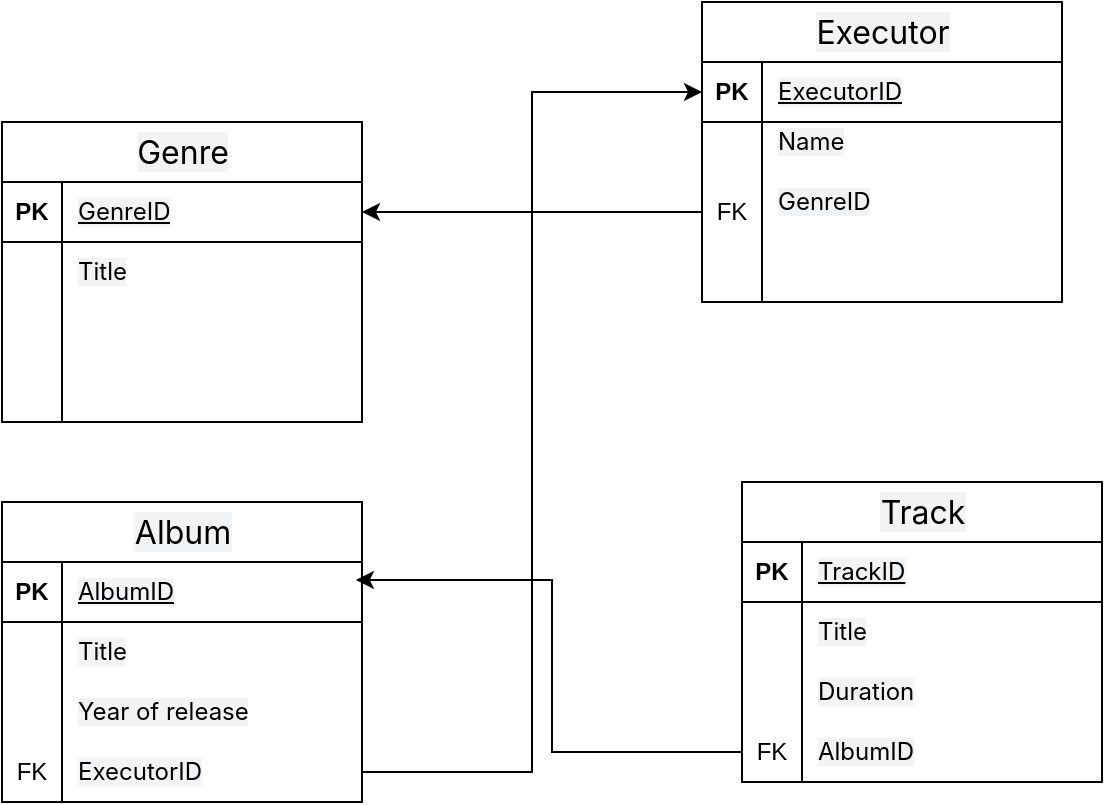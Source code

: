 <mxfile version="24.7.8">
  <diagram name="Страница — 1" id="3Yz79R92j8UkbBnTxZwo">
    <mxGraphModel dx="832" dy="479" grid="1" gridSize="10" guides="1" tooltips="1" connect="1" arrows="1" fold="1" page="1" pageScale="1" pageWidth="827" pageHeight="1169" math="0" shadow="0">
      <root>
        <mxCell id="0" />
        <mxCell id="1" parent="0" />
        <mxCell id="XA-EPeJ0JMDUrYamTfso-7" value="&lt;span style=&quot;font-family: -apple-system, BlinkMacSystemFont, Arial, Helvetica, sans-serif; font-size: 16px; font-weight: 400; text-align: start; white-space: pre-wrap; background-color: rgba(7, 28, 71, 0.05);&quot;&gt;Genre&lt;/span&gt;" style="shape=table;startSize=30;container=1;collapsible=1;childLayout=tableLayout;fixedRows=1;rowLines=0;fontStyle=1;align=center;resizeLast=1;html=1;" vertex="1" parent="1">
          <mxGeometry x="110" y="100" width="180" height="150" as="geometry" />
        </mxCell>
        <mxCell id="XA-EPeJ0JMDUrYamTfso-8" value="" style="shape=tableRow;horizontal=0;startSize=0;swimlaneHead=0;swimlaneBody=0;fillColor=none;collapsible=0;dropTarget=0;points=[[0,0.5],[1,0.5]];portConstraint=eastwest;top=0;left=0;right=0;bottom=1;" vertex="1" parent="XA-EPeJ0JMDUrYamTfso-7">
          <mxGeometry y="30" width="180" height="30" as="geometry" />
        </mxCell>
        <mxCell id="XA-EPeJ0JMDUrYamTfso-9" value="PK" style="shape=partialRectangle;connectable=0;fillColor=none;top=0;left=0;bottom=0;right=0;fontStyle=1;overflow=hidden;whiteSpace=wrap;html=1;" vertex="1" parent="XA-EPeJ0JMDUrYamTfso-8">
          <mxGeometry width="30" height="30" as="geometry">
            <mxRectangle width="30" height="30" as="alternateBounds" />
          </mxGeometry>
        </mxCell>
        <mxCell id="XA-EPeJ0JMDUrYamTfso-10" value="&lt;span style=&quot;font-family: -apple-system, BlinkMacSystemFont, Arial, Helvetica, sans-serif; font-weight: 400; white-space-collapse: preserve; background-color: rgba(7, 28, 71, 0.05);&quot;&gt;GenreID&lt;/span&gt;" style="shape=partialRectangle;connectable=0;fillColor=none;top=0;left=0;bottom=0;right=0;align=left;spacingLeft=6;fontStyle=5;overflow=hidden;whiteSpace=wrap;html=1;" vertex="1" parent="XA-EPeJ0JMDUrYamTfso-8">
          <mxGeometry x="30" width="150" height="30" as="geometry">
            <mxRectangle width="150" height="30" as="alternateBounds" />
          </mxGeometry>
        </mxCell>
        <mxCell id="XA-EPeJ0JMDUrYamTfso-11" value="" style="shape=tableRow;horizontal=0;startSize=0;swimlaneHead=0;swimlaneBody=0;fillColor=none;collapsible=0;dropTarget=0;points=[[0,0.5],[1,0.5]];portConstraint=eastwest;top=0;left=0;right=0;bottom=0;" vertex="1" parent="XA-EPeJ0JMDUrYamTfso-7">
          <mxGeometry y="60" width="180" height="30" as="geometry" />
        </mxCell>
        <mxCell id="XA-EPeJ0JMDUrYamTfso-12" value="" style="shape=partialRectangle;connectable=0;fillColor=none;top=0;left=0;bottom=0;right=0;editable=1;overflow=hidden;whiteSpace=wrap;html=1;" vertex="1" parent="XA-EPeJ0JMDUrYamTfso-11">
          <mxGeometry width="30" height="30" as="geometry">
            <mxRectangle width="30" height="30" as="alternateBounds" />
          </mxGeometry>
        </mxCell>
        <mxCell id="XA-EPeJ0JMDUrYamTfso-13" value="&lt;div&gt;&lt;span style=&quot;font-family: -apple-system, BlinkMacSystemFont, Arial, Helvetica, sans-serif; white-space-collapse: preserve; background-color: rgba(7, 28, 71, 0.05);&quot;&gt;Title&lt;/span&gt;&lt;br&gt;&lt;/div&gt;" style="shape=partialRectangle;connectable=0;fillColor=none;top=0;left=0;bottom=0;right=0;align=left;spacingLeft=6;overflow=hidden;whiteSpace=wrap;html=1;fontSize=12;" vertex="1" parent="XA-EPeJ0JMDUrYamTfso-11">
          <mxGeometry x="30" width="150" height="30" as="geometry">
            <mxRectangle width="150" height="30" as="alternateBounds" />
          </mxGeometry>
        </mxCell>
        <mxCell id="XA-EPeJ0JMDUrYamTfso-14" value="" style="shape=tableRow;horizontal=0;startSize=0;swimlaneHead=0;swimlaneBody=0;fillColor=none;collapsible=0;dropTarget=0;points=[[0,0.5],[1,0.5]];portConstraint=eastwest;top=0;left=0;right=0;bottom=0;" vertex="1" parent="XA-EPeJ0JMDUrYamTfso-7">
          <mxGeometry y="90" width="180" height="30" as="geometry" />
        </mxCell>
        <mxCell id="XA-EPeJ0JMDUrYamTfso-15" value="" style="shape=partialRectangle;connectable=0;fillColor=none;top=0;left=0;bottom=0;right=0;editable=1;overflow=hidden;whiteSpace=wrap;html=1;" vertex="1" parent="XA-EPeJ0JMDUrYamTfso-14">
          <mxGeometry width="30" height="30" as="geometry">
            <mxRectangle width="30" height="30" as="alternateBounds" />
          </mxGeometry>
        </mxCell>
        <mxCell id="XA-EPeJ0JMDUrYamTfso-16" value="" style="shape=partialRectangle;connectable=0;fillColor=none;top=0;left=0;bottom=0;right=0;align=left;spacingLeft=6;overflow=hidden;whiteSpace=wrap;html=1;" vertex="1" parent="XA-EPeJ0JMDUrYamTfso-14">
          <mxGeometry x="30" width="150" height="30" as="geometry">
            <mxRectangle width="150" height="30" as="alternateBounds" />
          </mxGeometry>
        </mxCell>
        <mxCell id="XA-EPeJ0JMDUrYamTfso-17" value="" style="shape=tableRow;horizontal=0;startSize=0;swimlaneHead=0;swimlaneBody=0;fillColor=none;collapsible=0;dropTarget=0;points=[[0,0.5],[1,0.5]];portConstraint=eastwest;top=0;left=0;right=0;bottom=0;" vertex="1" parent="XA-EPeJ0JMDUrYamTfso-7">
          <mxGeometry y="120" width="180" height="30" as="geometry" />
        </mxCell>
        <mxCell id="XA-EPeJ0JMDUrYamTfso-18" value="" style="shape=partialRectangle;connectable=0;fillColor=none;top=0;left=0;bottom=0;right=0;editable=1;overflow=hidden;whiteSpace=wrap;html=1;" vertex="1" parent="XA-EPeJ0JMDUrYamTfso-17">
          <mxGeometry width="30" height="30" as="geometry">
            <mxRectangle width="30" height="30" as="alternateBounds" />
          </mxGeometry>
        </mxCell>
        <mxCell id="XA-EPeJ0JMDUrYamTfso-19" value="" style="shape=partialRectangle;connectable=0;fillColor=none;top=0;left=0;bottom=0;right=0;align=left;spacingLeft=6;overflow=hidden;whiteSpace=wrap;html=1;" vertex="1" parent="XA-EPeJ0JMDUrYamTfso-17">
          <mxGeometry x="30" width="150" height="30" as="geometry">
            <mxRectangle width="150" height="30" as="alternateBounds" />
          </mxGeometry>
        </mxCell>
        <mxCell id="XA-EPeJ0JMDUrYamTfso-20" value="&lt;span style=&quot;font-family: -apple-system, BlinkMacSystemFont, Arial, Helvetica, sans-serif; font-size: 16px; font-weight: 400; text-align: start; white-space: pre-wrap; background-color: rgba(7, 28, 71, 0.05);&quot;&gt;Executor&lt;/span&gt;" style="shape=table;startSize=30;container=1;collapsible=1;childLayout=tableLayout;fixedRows=1;rowLines=0;fontStyle=1;align=center;resizeLast=1;html=1;" vertex="1" parent="1">
          <mxGeometry x="460" y="40" width="180" height="150" as="geometry" />
        </mxCell>
        <mxCell id="XA-EPeJ0JMDUrYamTfso-21" value="" style="shape=tableRow;horizontal=0;startSize=0;swimlaneHead=0;swimlaneBody=0;fillColor=none;collapsible=0;dropTarget=0;points=[[0,0.5],[1,0.5]];portConstraint=eastwest;top=0;left=0;right=0;bottom=1;" vertex="1" parent="XA-EPeJ0JMDUrYamTfso-20">
          <mxGeometry y="30" width="180" height="30" as="geometry" />
        </mxCell>
        <mxCell id="XA-EPeJ0JMDUrYamTfso-22" value="PK" style="shape=partialRectangle;connectable=0;fillColor=none;top=0;left=0;bottom=0;right=0;fontStyle=1;overflow=hidden;whiteSpace=wrap;html=1;" vertex="1" parent="XA-EPeJ0JMDUrYamTfso-21">
          <mxGeometry width="30" height="30" as="geometry">
            <mxRectangle width="30" height="30" as="alternateBounds" />
          </mxGeometry>
        </mxCell>
        <mxCell id="XA-EPeJ0JMDUrYamTfso-23" value="&lt;span style=&quot;font-family: -apple-system, BlinkMacSystemFont, Arial, Helvetica, sans-serif; font-weight: 400; white-space-collapse: preserve; background-color: rgba(7, 28, 71, 0.05);&quot;&gt;ExecutorID&lt;/span&gt;" style="shape=partialRectangle;connectable=0;fillColor=none;top=0;left=0;bottom=0;right=0;align=left;spacingLeft=6;fontStyle=5;overflow=hidden;whiteSpace=wrap;html=1;" vertex="1" parent="XA-EPeJ0JMDUrYamTfso-21">
          <mxGeometry x="30" width="150" height="30" as="geometry">
            <mxRectangle width="150" height="30" as="alternateBounds" />
          </mxGeometry>
        </mxCell>
        <mxCell id="XA-EPeJ0JMDUrYamTfso-24" value="" style="shape=tableRow;horizontal=0;startSize=0;swimlaneHead=0;swimlaneBody=0;fillColor=none;collapsible=0;dropTarget=0;points=[[0,0.5],[1,0.5]];portConstraint=eastwest;top=0;left=0;right=0;bottom=0;" vertex="1" parent="XA-EPeJ0JMDUrYamTfso-20">
          <mxGeometry y="60" width="180" height="30" as="geometry" />
        </mxCell>
        <mxCell id="XA-EPeJ0JMDUrYamTfso-25" value="" style="shape=partialRectangle;connectable=0;fillColor=none;top=0;left=0;bottom=0;right=0;editable=1;overflow=hidden;whiteSpace=wrap;html=1;" vertex="1" parent="XA-EPeJ0JMDUrYamTfso-24">
          <mxGeometry width="30" height="30" as="geometry">
            <mxRectangle width="30" height="30" as="alternateBounds" />
          </mxGeometry>
        </mxCell>
        <mxCell id="XA-EPeJ0JMDUrYamTfso-26" value="&lt;span style=&quot;color: rgb(0, 0, 0); font-family: -apple-system, BlinkMacSystemFont, Arial, Helvetica, sans-serif; font-size: 12px; font-style: normal; font-variant-ligatures: normal; font-variant-caps: normal; font-weight: 400; letter-spacing: normal; orphans: 2; text-align: start; text-indent: 0px; text-transform: none; widows: 2; word-spacing: 0px; -webkit-text-stroke-width: 0px; white-space: pre-wrap; background-color: rgba(7, 28, 71, 0.05); text-decoration-thickness: initial; text-decoration-style: initial; text-decoration-color: initial; float: none; display: inline !important;&quot;&gt;Name&lt;/span&gt;&lt;div&gt;&lt;br/&gt;&lt;/div&gt;" style="shape=partialRectangle;connectable=0;fillColor=none;top=0;left=0;bottom=0;right=0;align=left;spacingLeft=6;overflow=hidden;whiteSpace=wrap;html=1;fontSize=12;" vertex="1" parent="XA-EPeJ0JMDUrYamTfso-24">
          <mxGeometry x="30" width="150" height="30" as="geometry">
            <mxRectangle width="150" height="30" as="alternateBounds" />
          </mxGeometry>
        </mxCell>
        <mxCell id="XA-EPeJ0JMDUrYamTfso-27" value="" style="shape=tableRow;horizontal=0;startSize=0;swimlaneHead=0;swimlaneBody=0;fillColor=none;collapsible=0;dropTarget=0;points=[[0,0.5],[1,0.5]];portConstraint=eastwest;top=0;left=0;right=0;bottom=0;" vertex="1" parent="XA-EPeJ0JMDUrYamTfso-20">
          <mxGeometry y="90" width="180" height="30" as="geometry" />
        </mxCell>
        <mxCell id="XA-EPeJ0JMDUrYamTfso-28" value="FK" style="shape=partialRectangle;connectable=0;fillColor=none;top=0;left=0;bottom=0;right=0;editable=1;overflow=hidden;whiteSpace=wrap;html=1;" vertex="1" parent="XA-EPeJ0JMDUrYamTfso-27">
          <mxGeometry width="30" height="30" as="geometry">
            <mxRectangle width="30" height="30" as="alternateBounds" />
          </mxGeometry>
        </mxCell>
        <mxCell id="XA-EPeJ0JMDUrYamTfso-29" value="&lt;span style=&quot;color: rgb(0, 0, 0); font-family: -apple-system, BlinkMacSystemFont, Arial, Helvetica, sans-serif; font-size: 12px; font-style: normal; font-variant-ligatures: normal; font-variant-caps: normal; font-weight: 400; letter-spacing: normal; orphans: 2; text-align: start; text-indent: 0px; text-transform: none; widows: 2; word-spacing: 0px; -webkit-text-stroke-width: 0px; white-space: pre-wrap; background-color: rgba(7, 28, 71, 0.05); text-decoration-thickness: initial; text-decoration-style: initial; text-decoration-color: initial; float: none; display: inline !important;&quot;&gt;GenreID&lt;/span&gt;&lt;div&gt;&lt;br&gt;&lt;/div&gt;" style="shape=partialRectangle;connectable=0;fillColor=none;top=0;left=0;bottom=0;right=0;align=left;spacingLeft=6;overflow=hidden;whiteSpace=wrap;html=1;fontSize=12;" vertex="1" parent="XA-EPeJ0JMDUrYamTfso-27">
          <mxGeometry x="30" width="150" height="30" as="geometry">
            <mxRectangle width="150" height="30" as="alternateBounds" />
          </mxGeometry>
        </mxCell>
        <mxCell id="XA-EPeJ0JMDUrYamTfso-30" value="" style="shape=tableRow;horizontal=0;startSize=0;swimlaneHead=0;swimlaneBody=0;fillColor=none;collapsible=0;dropTarget=0;points=[[0,0.5],[1,0.5]];portConstraint=eastwest;top=0;left=0;right=0;bottom=0;" vertex="1" parent="XA-EPeJ0JMDUrYamTfso-20">
          <mxGeometry y="120" width="180" height="30" as="geometry" />
        </mxCell>
        <mxCell id="XA-EPeJ0JMDUrYamTfso-31" value="" style="shape=partialRectangle;connectable=0;fillColor=none;top=0;left=0;bottom=0;right=0;editable=1;overflow=hidden;whiteSpace=wrap;html=1;" vertex="1" parent="XA-EPeJ0JMDUrYamTfso-30">
          <mxGeometry width="30" height="30" as="geometry">
            <mxRectangle width="30" height="30" as="alternateBounds" />
          </mxGeometry>
        </mxCell>
        <mxCell id="XA-EPeJ0JMDUrYamTfso-32" value="" style="shape=partialRectangle;connectable=0;fillColor=none;top=0;left=0;bottom=0;right=0;align=left;spacingLeft=6;overflow=hidden;whiteSpace=wrap;html=1;" vertex="1" parent="XA-EPeJ0JMDUrYamTfso-30">
          <mxGeometry x="30" width="150" height="30" as="geometry">
            <mxRectangle width="150" height="30" as="alternateBounds" />
          </mxGeometry>
        </mxCell>
        <mxCell id="XA-EPeJ0JMDUrYamTfso-33" value="&lt;span style=&quot;font-family: -apple-system, BlinkMacSystemFont, Arial, Helvetica, sans-serif; font-size: 16px; font-weight: 400; text-align: start; white-space: pre-wrap; background-color: rgba(7, 28, 71, 0.05);&quot;&gt;Album&lt;/span&gt;" style="shape=table;startSize=30;container=1;collapsible=1;childLayout=tableLayout;fixedRows=1;rowLines=0;fontStyle=1;align=center;resizeLast=1;html=1;" vertex="1" parent="1">
          <mxGeometry x="110" y="290" width="180" height="150" as="geometry" />
        </mxCell>
        <mxCell id="XA-EPeJ0JMDUrYamTfso-34" value="" style="shape=tableRow;horizontal=0;startSize=0;swimlaneHead=0;swimlaneBody=0;fillColor=none;collapsible=0;dropTarget=0;points=[[0,0.5],[1,0.5]];portConstraint=eastwest;top=0;left=0;right=0;bottom=1;" vertex="1" parent="XA-EPeJ0JMDUrYamTfso-33">
          <mxGeometry y="30" width="180" height="30" as="geometry" />
        </mxCell>
        <mxCell id="XA-EPeJ0JMDUrYamTfso-35" value="PK" style="shape=partialRectangle;connectable=0;fillColor=none;top=0;left=0;bottom=0;right=0;fontStyle=1;overflow=hidden;whiteSpace=wrap;html=1;" vertex="1" parent="XA-EPeJ0JMDUrYamTfso-34">
          <mxGeometry width="30" height="30" as="geometry">
            <mxRectangle width="30" height="30" as="alternateBounds" />
          </mxGeometry>
        </mxCell>
        <mxCell id="XA-EPeJ0JMDUrYamTfso-36" value="&lt;span style=&quot;font-family: -apple-system, BlinkMacSystemFont, Arial, Helvetica, sans-serif; font-weight: 400; white-space-collapse: preserve; background-color: rgba(7, 28, 71, 0.05);&quot;&gt;AlbumID&lt;/span&gt;" style="shape=partialRectangle;connectable=0;fillColor=none;top=0;left=0;bottom=0;right=0;align=left;spacingLeft=6;fontStyle=5;overflow=hidden;whiteSpace=wrap;html=1;" vertex="1" parent="XA-EPeJ0JMDUrYamTfso-34">
          <mxGeometry x="30" width="150" height="30" as="geometry">
            <mxRectangle width="150" height="30" as="alternateBounds" />
          </mxGeometry>
        </mxCell>
        <mxCell id="XA-EPeJ0JMDUrYamTfso-37" value="" style="shape=tableRow;horizontal=0;startSize=0;swimlaneHead=0;swimlaneBody=0;fillColor=none;collapsible=0;dropTarget=0;points=[[0,0.5],[1,0.5]];portConstraint=eastwest;top=0;left=0;right=0;bottom=0;" vertex="1" parent="XA-EPeJ0JMDUrYamTfso-33">
          <mxGeometry y="60" width="180" height="30" as="geometry" />
        </mxCell>
        <mxCell id="XA-EPeJ0JMDUrYamTfso-38" value="" style="shape=partialRectangle;connectable=0;fillColor=none;top=0;left=0;bottom=0;right=0;editable=1;overflow=hidden;whiteSpace=wrap;html=1;" vertex="1" parent="XA-EPeJ0JMDUrYamTfso-37">
          <mxGeometry width="30" height="30" as="geometry">
            <mxRectangle width="30" height="30" as="alternateBounds" />
          </mxGeometry>
        </mxCell>
        <mxCell id="XA-EPeJ0JMDUrYamTfso-39" value="&lt;div&gt;&lt;span style=&quot;background-color: rgba(7, 28, 71, 0.05); font-family: -apple-system, BlinkMacSystemFont, Arial, Helvetica, sans-serif; white-space-collapse: preserve;&quot;&gt;Title&lt;/span&gt;&lt;br&gt;&lt;/div&gt;" style="shape=partialRectangle;connectable=0;fillColor=none;top=0;left=0;bottom=0;right=0;align=left;spacingLeft=6;overflow=hidden;whiteSpace=wrap;html=1;" vertex="1" parent="XA-EPeJ0JMDUrYamTfso-37">
          <mxGeometry x="30" width="150" height="30" as="geometry">
            <mxRectangle width="150" height="30" as="alternateBounds" />
          </mxGeometry>
        </mxCell>
        <mxCell id="XA-EPeJ0JMDUrYamTfso-40" value="" style="shape=tableRow;horizontal=0;startSize=0;swimlaneHead=0;swimlaneBody=0;fillColor=none;collapsible=0;dropTarget=0;points=[[0,0.5],[1,0.5]];portConstraint=eastwest;top=0;left=0;right=0;bottom=0;" vertex="1" parent="XA-EPeJ0JMDUrYamTfso-33">
          <mxGeometry y="90" width="180" height="30" as="geometry" />
        </mxCell>
        <mxCell id="XA-EPeJ0JMDUrYamTfso-41" value="" style="shape=partialRectangle;connectable=0;fillColor=none;top=0;left=0;bottom=0;right=0;editable=1;overflow=hidden;whiteSpace=wrap;html=1;" vertex="1" parent="XA-EPeJ0JMDUrYamTfso-40">
          <mxGeometry width="30" height="30" as="geometry">
            <mxRectangle width="30" height="30" as="alternateBounds" />
          </mxGeometry>
        </mxCell>
        <mxCell id="XA-EPeJ0JMDUrYamTfso-42" value="&lt;span style=&quot;font-family: -apple-system, BlinkMacSystemFont, Arial, Helvetica, sans-serif; white-space-collapse: preserve; background-color: rgba(7, 28, 71, 0.05);&quot;&gt;Year of release&lt;/span&gt;" style="shape=partialRectangle;connectable=0;fillColor=none;top=0;left=0;bottom=0;right=0;align=left;spacingLeft=6;overflow=hidden;whiteSpace=wrap;html=1;" vertex="1" parent="XA-EPeJ0JMDUrYamTfso-40">
          <mxGeometry x="30" width="150" height="30" as="geometry">
            <mxRectangle width="150" height="30" as="alternateBounds" />
          </mxGeometry>
        </mxCell>
        <mxCell id="XA-EPeJ0JMDUrYamTfso-43" value="" style="shape=tableRow;horizontal=0;startSize=0;swimlaneHead=0;swimlaneBody=0;fillColor=none;collapsible=0;dropTarget=0;points=[[0,0.5],[1,0.5]];portConstraint=eastwest;top=0;left=0;right=0;bottom=0;" vertex="1" parent="XA-EPeJ0JMDUrYamTfso-33">
          <mxGeometry y="120" width="180" height="30" as="geometry" />
        </mxCell>
        <mxCell id="XA-EPeJ0JMDUrYamTfso-44" value="FK" style="shape=partialRectangle;connectable=0;fillColor=none;top=0;left=0;bottom=0;right=0;editable=1;overflow=hidden;whiteSpace=wrap;html=1;" vertex="1" parent="XA-EPeJ0JMDUrYamTfso-43">
          <mxGeometry width="30" height="30" as="geometry">
            <mxRectangle width="30" height="30" as="alternateBounds" />
          </mxGeometry>
        </mxCell>
        <mxCell id="XA-EPeJ0JMDUrYamTfso-45" value="&lt;span style=&quot;font-family: -apple-system, BlinkMacSystemFont, Arial, Helvetica, sans-serif; white-space-collapse: preserve; background-color: rgba(7, 28, 71, 0.05);&quot;&gt;ExecutorID&lt;/span&gt;" style="shape=partialRectangle;connectable=0;fillColor=none;top=0;left=0;bottom=0;right=0;align=left;spacingLeft=6;overflow=hidden;whiteSpace=wrap;html=1;" vertex="1" parent="XA-EPeJ0JMDUrYamTfso-43">
          <mxGeometry x="30" width="150" height="30" as="geometry">
            <mxRectangle width="150" height="30" as="alternateBounds" />
          </mxGeometry>
        </mxCell>
        <mxCell id="XA-EPeJ0JMDUrYamTfso-46" value="&lt;span style=&quot;font-family: -apple-system, BlinkMacSystemFont, Arial, Helvetica, sans-serif; font-size: 16px; font-weight: 400; text-align: start; white-space: pre-wrap; background-color: rgba(7, 28, 71, 0.05);&quot;&gt;Track&lt;/span&gt;" style="shape=table;startSize=30;container=1;collapsible=1;childLayout=tableLayout;fixedRows=1;rowLines=0;fontStyle=1;align=center;resizeLast=1;html=1;" vertex="1" parent="1">
          <mxGeometry x="480" y="280" width="180" height="150" as="geometry" />
        </mxCell>
        <mxCell id="XA-EPeJ0JMDUrYamTfso-47" value="" style="shape=tableRow;horizontal=0;startSize=0;swimlaneHead=0;swimlaneBody=0;fillColor=none;collapsible=0;dropTarget=0;points=[[0,0.5],[1,0.5]];portConstraint=eastwest;top=0;left=0;right=0;bottom=1;" vertex="1" parent="XA-EPeJ0JMDUrYamTfso-46">
          <mxGeometry y="30" width="180" height="30" as="geometry" />
        </mxCell>
        <mxCell id="XA-EPeJ0JMDUrYamTfso-48" value="PK" style="shape=partialRectangle;connectable=0;fillColor=none;top=0;left=0;bottom=0;right=0;fontStyle=1;overflow=hidden;whiteSpace=wrap;html=1;" vertex="1" parent="XA-EPeJ0JMDUrYamTfso-47">
          <mxGeometry width="30" height="30" as="geometry">
            <mxRectangle width="30" height="30" as="alternateBounds" />
          </mxGeometry>
        </mxCell>
        <mxCell id="XA-EPeJ0JMDUrYamTfso-49" value="&lt;span style=&quot;font-family: -apple-system, BlinkMacSystemFont, Arial, Helvetica, sans-serif; font-weight: 400; white-space-collapse: preserve; background-color: rgba(7, 28, 71, 0.05);&quot;&gt;TrackID&lt;/span&gt;" style="shape=partialRectangle;connectable=0;fillColor=none;top=0;left=0;bottom=0;right=0;align=left;spacingLeft=6;fontStyle=5;overflow=hidden;whiteSpace=wrap;html=1;" vertex="1" parent="XA-EPeJ0JMDUrYamTfso-47">
          <mxGeometry x="30" width="150" height="30" as="geometry">
            <mxRectangle width="150" height="30" as="alternateBounds" />
          </mxGeometry>
        </mxCell>
        <mxCell id="XA-EPeJ0JMDUrYamTfso-50" value="" style="shape=tableRow;horizontal=0;startSize=0;swimlaneHead=0;swimlaneBody=0;fillColor=none;collapsible=0;dropTarget=0;points=[[0,0.5],[1,0.5]];portConstraint=eastwest;top=0;left=0;right=0;bottom=0;" vertex="1" parent="XA-EPeJ0JMDUrYamTfso-46">
          <mxGeometry y="60" width="180" height="30" as="geometry" />
        </mxCell>
        <mxCell id="XA-EPeJ0JMDUrYamTfso-51" value="" style="shape=partialRectangle;connectable=0;fillColor=none;top=0;left=0;bottom=0;right=0;editable=1;overflow=hidden;whiteSpace=wrap;html=1;" vertex="1" parent="XA-EPeJ0JMDUrYamTfso-50">
          <mxGeometry width="30" height="30" as="geometry">
            <mxRectangle width="30" height="30" as="alternateBounds" />
          </mxGeometry>
        </mxCell>
        <mxCell id="XA-EPeJ0JMDUrYamTfso-52" value="&lt;span style=&quot;font-family: -apple-system, BlinkMacSystemFont, Arial, Helvetica, sans-serif; white-space-collapse: preserve; background-color: rgba(7, 28, 71, 0.05);&quot;&gt;Title&lt;/span&gt;" style="shape=partialRectangle;connectable=0;fillColor=none;top=0;left=0;bottom=0;right=0;align=left;spacingLeft=6;overflow=hidden;whiteSpace=wrap;html=1;" vertex="1" parent="XA-EPeJ0JMDUrYamTfso-50">
          <mxGeometry x="30" width="150" height="30" as="geometry">
            <mxRectangle width="150" height="30" as="alternateBounds" />
          </mxGeometry>
        </mxCell>
        <mxCell id="XA-EPeJ0JMDUrYamTfso-53" value="" style="shape=tableRow;horizontal=0;startSize=0;swimlaneHead=0;swimlaneBody=0;fillColor=none;collapsible=0;dropTarget=0;points=[[0,0.5],[1,0.5]];portConstraint=eastwest;top=0;left=0;right=0;bottom=0;" vertex="1" parent="XA-EPeJ0JMDUrYamTfso-46">
          <mxGeometry y="90" width="180" height="30" as="geometry" />
        </mxCell>
        <mxCell id="XA-EPeJ0JMDUrYamTfso-54" value="" style="shape=partialRectangle;connectable=0;fillColor=none;top=0;left=0;bottom=0;right=0;editable=1;overflow=hidden;whiteSpace=wrap;html=1;" vertex="1" parent="XA-EPeJ0JMDUrYamTfso-53">
          <mxGeometry width="30" height="30" as="geometry">
            <mxRectangle width="30" height="30" as="alternateBounds" />
          </mxGeometry>
        </mxCell>
        <mxCell id="XA-EPeJ0JMDUrYamTfso-55" value="&lt;span style=&quot;font-family: -apple-system, BlinkMacSystemFont, Arial, Helvetica, sans-serif; white-space-collapse: preserve; background-color: rgba(7, 28, 71, 0.05);&quot;&gt;Duration&lt;/span&gt;" style="shape=partialRectangle;connectable=0;fillColor=none;top=0;left=0;bottom=0;right=0;align=left;spacingLeft=6;overflow=hidden;whiteSpace=wrap;html=1;" vertex="1" parent="XA-EPeJ0JMDUrYamTfso-53">
          <mxGeometry x="30" width="150" height="30" as="geometry">
            <mxRectangle width="150" height="30" as="alternateBounds" />
          </mxGeometry>
        </mxCell>
        <mxCell id="XA-EPeJ0JMDUrYamTfso-56" value="" style="shape=tableRow;horizontal=0;startSize=0;swimlaneHead=0;swimlaneBody=0;fillColor=none;collapsible=0;dropTarget=0;points=[[0,0.5],[1,0.5]];portConstraint=eastwest;top=0;left=0;right=0;bottom=0;" vertex="1" parent="XA-EPeJ0JMDUrYamTfso-46">
          <mxGeometry y="120" width="180" height="30" as="geometry" />
        </mxCell>
        <mxCell id="XA-EPeJ0JMDUrYamTfso-57" value="FK" style="shape=partialRectangle;connectable=0;fillColor=none;top=0;left=0;bottom=0;right=0;editable=1;overflow=hidden;whiteSpace=wrap;html=1;" vertex="1" parent="XA-EPeJ0JMDUrYamTfso-56">
          <mxGeometry width="30" height="30" as="geometry">
            <mxRectangle width="30" height="30" as="alternateBounds" />
          </mxGeometry>
        </mxCell>
        <mxCell id="XA-EPeJ0JMDUrYamTfso-58" value="&lt;span style=&quot;font-family: -apple-system, BlinkMacSystemFont, Arial, Helvetica, sans-serif; white-space-collapse: preserve; background-color: rgba(7, 28, 71, 0.05);&quot;&gt;AlbumID&lt;/span&gt;" style="shape=partialRectangle;connectable=0;fillColor=none;top=0;left=0;bottom=0;right=0;align=left;spacingLeft=6;overflow=hidden;whiteSpace=wrap;html=1;" vertex="1" parent="XA-EPeJ0JMDUrYamTfso-56">
          <mxGeometry x="30" width="150" height="30" as="geometry">
            <mxRectangle width="150" height="30" as="alternateBounds" />
          </mxGeometry>
        </mxCell>
        <mxCell id="XA-EPeJ0JMDUrYamTfso-92" style="edgeStyle=orthogonalEdgeStyle;rounded=0;orthogonalLoop=1;jettySize=auto;html=1;entryX=0;entryY=0.5;entryDx=0;entryDy=0;" edge="1" parent="1" source="XA-EPeJ0JMDUrYamTfso-43" target="XA-EPeJ0JMDUrYamTfso-21">
          <mxGeometry relative="1" as="geometry" />
        </mxCell>
        <mxCell id="XA-EPeJ0JMDUrYamTfso-93" style="edgeStyle=orthogonalEdgeStyle;rounded=0;orthogonalLoop=1;jettySize=auto;html=1;entryX=0.983;entryY=0.3;entryDx=0;entryDy=0;entryPerimeter=0;" edge="1" parent="1" source="XA-EPeJ0JMDUrYamTfso-56" target="XA-EPeJ0JMDUrYamTfso-34">
          <mxGeometry relative="1" as="geometry" />
        </mxCell>
        <mxCell id="XA-EPeJ0JMDUrYamTfso-94" style="edgeStyle=orthogonalEdgeStyle;rounded=0;orthogonalLoop=1;jettySize=auto;html=1;entryX=1;entryY=0.5;entryDx=0;entryDy=0;" edge="1" parent="1" source="XA-EPeJ0JMDUrYamTfso-27" target="XA-EPeJ0JMDUrYamTfso-8">
          <mxGeometry relative="1" as="geometry" />
        </mxCell>
      </root>
    </mxGraphModel>
  </diagram>
</mxfile>

